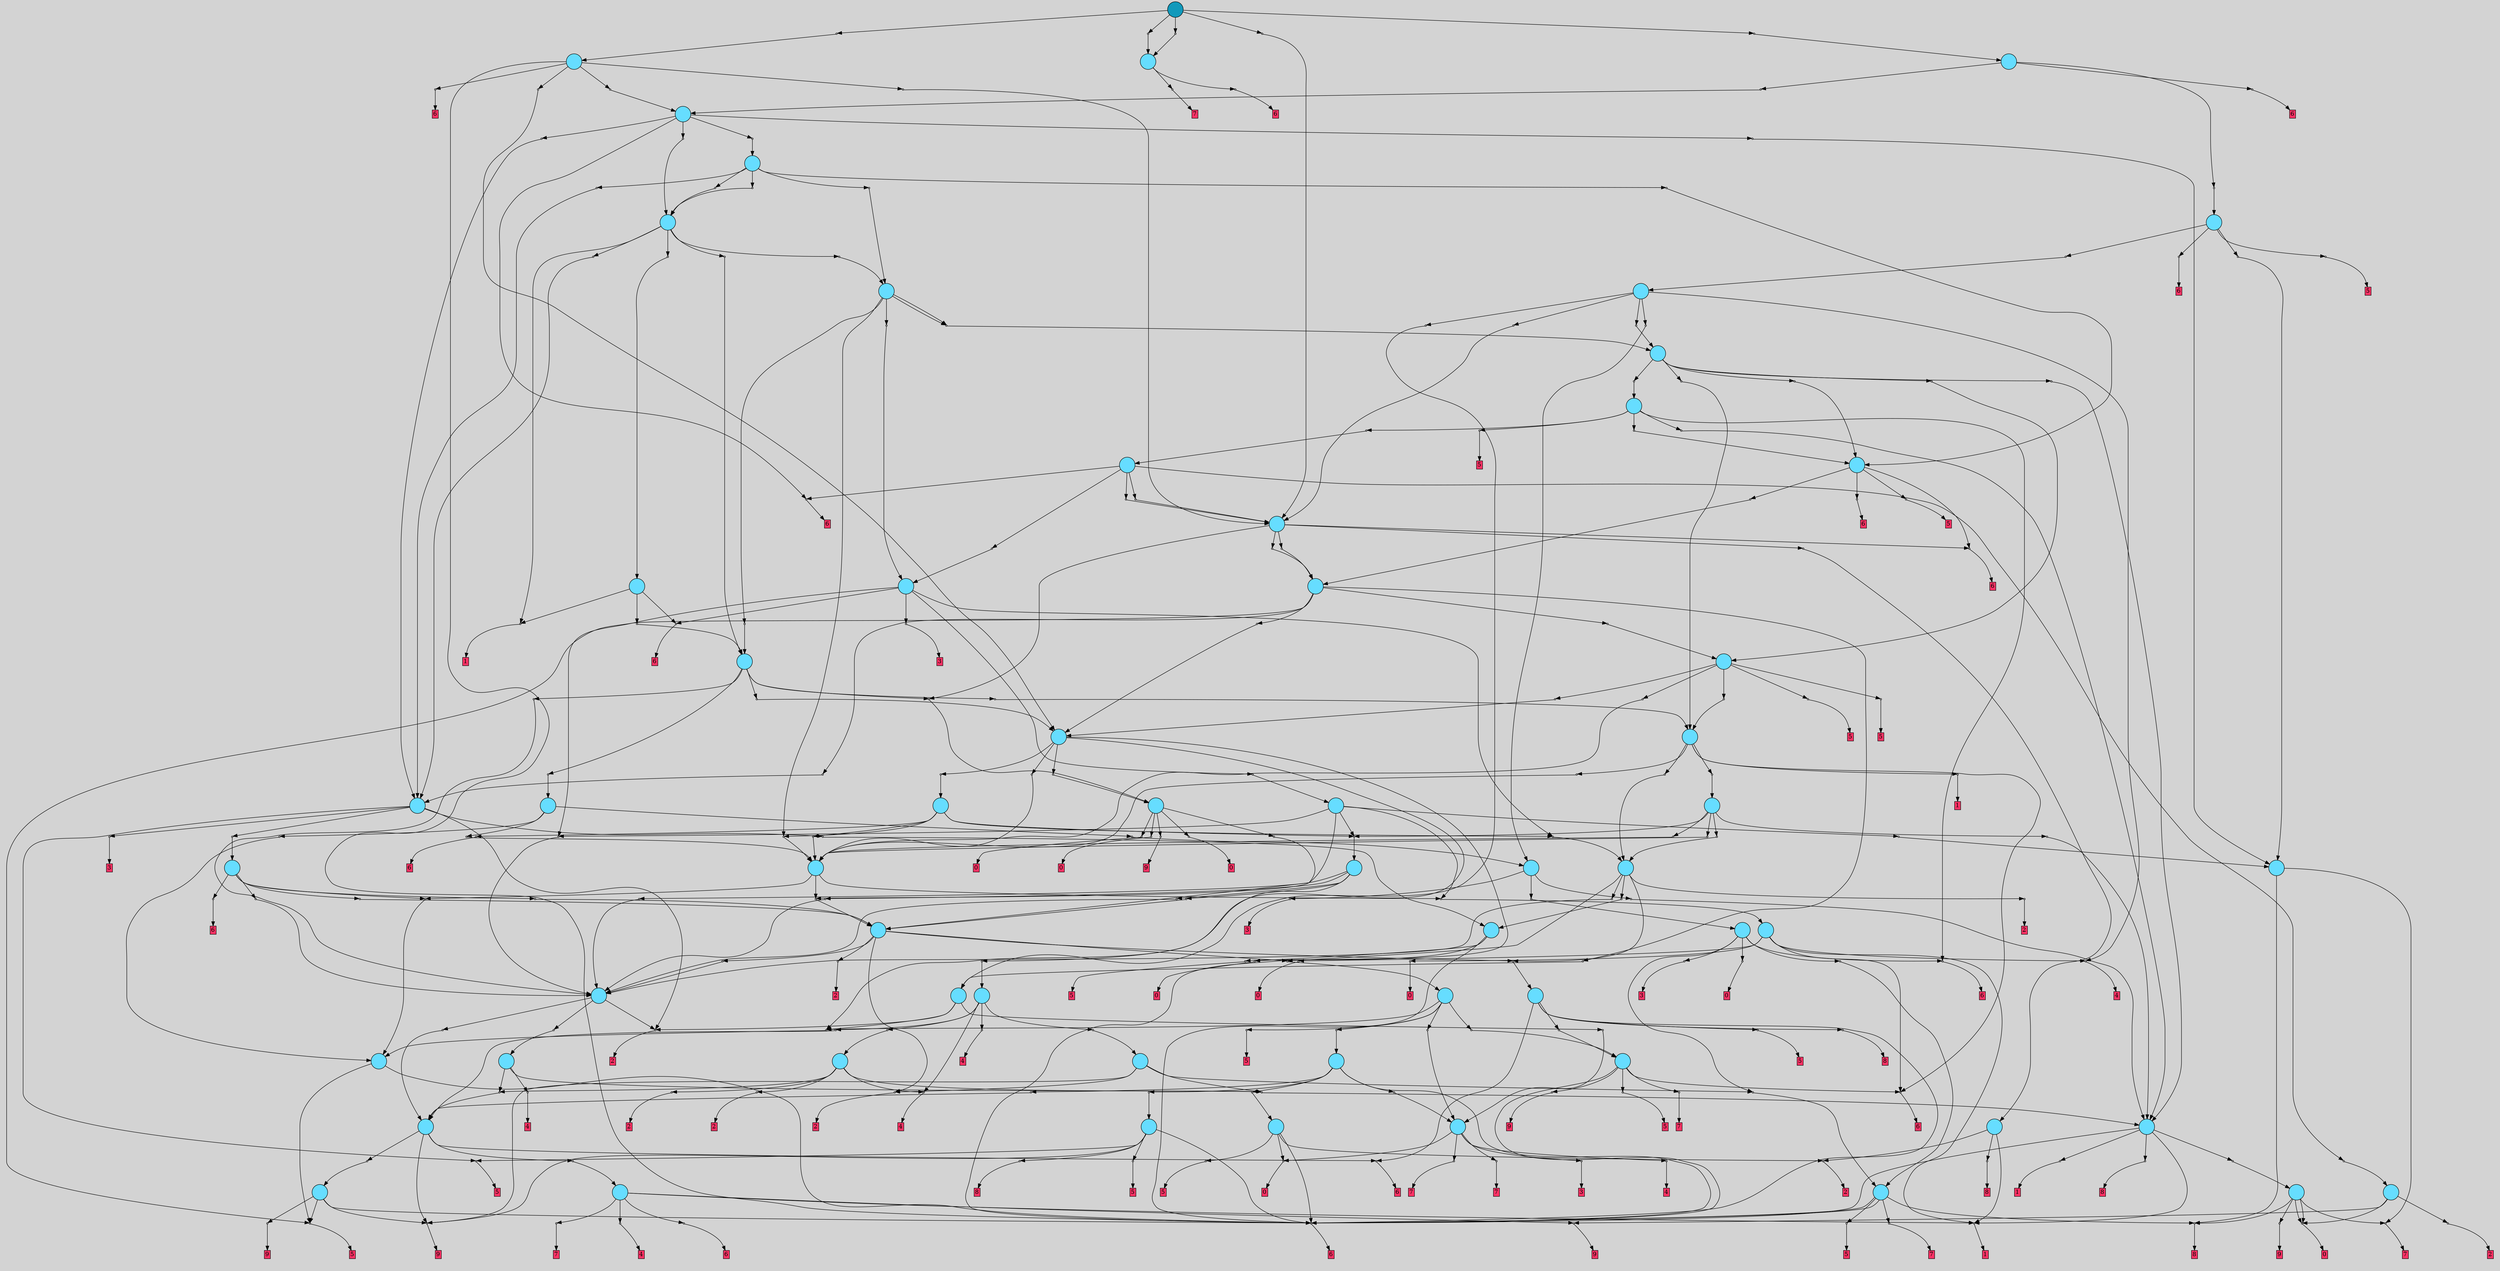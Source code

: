 // File exported with GEGELATI v1.3.1
// On the 2024-05-02 19:46:24
// With the File::TPGGraphDotExporter
digraph{
	graph[pad = "0.212, 0.055" bgcolor = lightgray]
	node[shape=circle style = filled label = ""]
		T0 [fillcolor="#66ddff"]
		T1 [fillcolor="#66ddff"]
		T2 [fillcolor="#66ddff"]
		T3 [fillcolor="#66ddff"]
		T4 [fillcolor="#66ddff"]
		T5 [fillcolor="#66ddff"]
		T6 [fillcolor="#66ddff"]
		T7 [fillcolor="#66ddff"]
		T8 [fillcolor="#66ddff"]
		T9 [fillcolor="#66ddff"]
		T10 [fillcolor="#66ddff"]
		T11 [fillcolor="#66ddff"]
		T12 [fillcolor="#66ddff"]
		T13 [fillcolor="#66ddff"]
		T14 [fillcolor="#66ddff"]
		T15 [fillcolor="#66ddff"]
		T16 [fillcolor="#66ddff"]
		T17 [fillcolor="#66ddff"]
		T18 [fillcolor="#66ddff"]
		T19 [fillcolor="#66ddff"]
		T20 [fillcolor="#66ddff"]
		T21 [fillcolor="#66ddff"]
		T22 [fillcolor="#66ddff"]
		T23 [fillcolor="#66ddff"]
		T24 [fillcolor="#66ddff"]
		T25 [fillcolor="#66ddff"]
		T26 [fillcolor="#66ddff"]
		T27 [fillcolor="#66ddff"]
		T28 [fillcolor="#66ddff"]
		T29 [fillcolor="#66ddff"]
		T30 [fillcolor="#66ddff"]
		T31 [fillcolor="#66ddff"]
		T32 [fillcolor="#66ddff"]
		T33 [fillcolor="#66ddff"]
		T34 [fillcolor="#66ddff"]
		T35 [fillcolor="#66ddff"]
		T36 [fillcolor="#66ddff"]
		T37 [fillcolor="#66ddff"]
		T38 [fillcolor="#66ddff"]
		T39 [fillcolor="#66ddff"]
		T40 [fillcolor="#66ddff"]
		T41 [fillcolor="#66ddff"]
		T42 [fillcolor="#66ddff"]
		T43 [fillcolor="#66ddff"]
		T44 [fillcolor="#66ddff"]
		T45 [fillcolor="#66ddff"]
		T46 [fillcolor="#66ddff"]
		T47 [fillcolor="#66ddff"]
		T48 [fillcolor="#66ddff"]
		T49 [fillcolor="#66ddff"]
		T50 [fillcolor="#66ddff"]
		T51 [fillcolor="#66ddff"]
		T52 [fillcolor="#66ddff"]
		T53 [fillcolor="#66ddff"]
		T54 [fillcolor="#66ddff"]
		T55 [fillcolor="#66ddff"]
		T56 [fillcolor="#66ddff"]
		T57 [fillcolor="#66ddff"]
		T58 [fillcolor="#66ddff"]
		T59 [fillcolor="#1199bb"]
		P0 [fillcolor="#cccccc" shape=point] //7|7|-2|-9|5|
		I0 [shape=box style=invis label=""]
		P0 -> I0[style=invis]
		A0 [fillcolor="#ff3366" shape=box margin=0.03 width=0 height=0 label="1"]
		T0 -> P0 -> A0
		P1 [fillcolor="#cccccc" shape=point] //3|-3|10|-3|-7|
		I1 [shape=box style=invis label=""]
		P1 -> I1[style=invis]
		A1 [fillcolor="#ff3366" shape=box margin=0.03 width=0 height=0 label="2"]
		T0 -> P1 -> A1
		P2 [fillcolor="#cccccc" shape=point] //-9|1|-6|-2|4|
		I2 [shape=box style=invis label="2|0&0|446#2|175&#92;n"]
		P2 -> I2[style=invis]
		A2 [fillcolor="#ff3366" shape=box margin=0.03 width=0 height=0 label="5"]
		T1 -> P2 -> A2
		P3 [fillcolor="#cccccc" shape=point] //9|-1|0|-2|-2|
		I3 [shape=box style=invis label="8|0&2|39#2|751&#92;n"]
		P3 -> I3[style=invis]
		A3 [fillcolor="#ff3366" shape=box margin=0.03 width=0 height=0 label="6"]
		T1 -> P3 -> A3
		P4 [fillcolor="#cccccc" shape=point] //4|-1|3|-5|-2|
		I4 [shape=box style=invis label="7|0&2|309#1|42&#92;n"]
		P4 -> I4[style=invis]
		A4 [fillcolor="#ff3366" shape=box margin=0.03 width=0 height=0 label="6"]
		T2 -> P4 -> A4
		P5 [fillcolor="#cccccc" shape=point] //5|-9|5|-10|-7|
		I5 [shape=box style=invis label=""]
		P5 -> I5[style=invis]
		A5 [fillcolor="#ff3366" shape=box margin=0.03 width=0 height=0 label="7"]
		T2 -> P5 -> A5
		P6 [fillcolor="#cccccc" shape=point] //-5|-2|-2|-5|2|
		I6 [shape=box style=invis label="9|0&2|747#1|47&#92;n"]
		P6 -> I6[style=invis]
		A6 [fillcolor="#ff3366" shape=box margin=0.03 width=0 height=0 label="7"]
		T3 -> P6 -> A6
		P7 [fillcolor="#cccccc" shape=point] //7|-5|0|-2|2|
		I7 [shape=box style=invis label=""]
		P7 -> I7[style=invis]
		A7 [fillcolor="#ff3366" shape=box margin=0.03 width=0 height=0 label="8"]
		T3 -> P7 -> A7
		P8 [fillcolor="#cccccc" shape=point] //8|-2|-4|5|-3|
		I8 [shape=box style=invis label="6|3&2|763#1|298&#92;n4|0&2|56#0|91&#92;n"]
		P8 -> I8[style=invis]
		A8 [fillcolor="#ff3366" shape=box margin=0.03 width=0 height=0 label="9"]
		T4 -> P8 -> A8
		P9 [fillcolor="#cccccc" shape=point] //-1|-7|9|-6|-10|
		I9 [shape=box style=invis label=""]
		P9 -> I9[style=invis]
		A9 [fillcolor="#ff3366" shape=box margin=0.03 width=0 height=0 label="0"]
		T4 -> P9 -> A9
		P10 [fillcolor="#cccccc" shape=point] //5|-7|3|9|-3|
		I10 [shape=box style=invis label="0|0&0|268#0|780&#92;n"]
		P10 -> I10[style=invis]
		A10 [fillcolor="#ff3366" shape=box margin=0.03 width=0 height=0 label="8"]
		T0 -> P10 -> A10
		P11 [fillcolor="#cccccc" shape=point] //-4|4|-1|8|10|
		I11 [shape=box style=invis label="6|0&0|574#0|224&#92;n"]
		P11 -> I11[style=invis]
		A11 [fillcolor="#ff3366" shape=box margin=0.03 width=0 height=0 label="2"]
		T4 -> P11 -> A11
		P12 [fillcolor="#cccccc" shape=point] //8|1|-6|-2|4|
		I12 [shape=box style=invis label="5|6&0|431#2|589&#92;n2|0&0|446#2|175&#92;n"]
		P12 -> I12[style=invis]
		A12 [fillcolor="#ff3366" shape=box margin=0.03 width=0 height=0 label="5"]
		T5 -> P12 -> A12
		T5 -> P3
		T5 -> P1
		P13 [fillcolor="#cccccc" shape=point] //4|-7|8|-6|4|
		I13 [shape=box style=invis label=""]
		P13 -> I13[style=invis]
		A13 [fillcolor="#ff3366" shape=box margin=0.03 width=0 height=0 label="0"]
		T5 -> P13 -> A13
		T6 -> P2
		T6 -> P3
		P14 [fillcolor="#cccccc" shape=point] //1|3|-8|5|-6|
		I14 [shape=box style=invis label=""]
		P14 -> I14[style=invis]
		A14 [fillcolor="#ff3366" shape=box margin=0.03 width=0 height=0 label="9"]
		T6 -> P14 -> A14
		P15 [fillcolor="#cccccc" shape=point] //8|-2|5|5|-3|
		I15 [shape=box style=invis label="4|0&2|56#0|91&#92;n"]
		P15 -> I15[style=invis]
		A15 [fillcolor="#ff3366" shape=box margin=0.03 width=0 height=0 label="9"]
		T6 -> P15 -> A15
		T7 -> P6
		T7 -> P7
		P16 [fillcolor="#cccccc" shape=point] //1|-2|-8|2|-6|
		I16 [shape=box style=invis label="0|0&2|461#2|731&#92;n"]
		P16 -> I16[style=invis]
		A16 [fillcolor="#ff3366" shape=box margin=0.03 width=0 height=0 label="9"]
		T7 -> P16 -> A16
		T7 -> P9
		T7 -> P9
		P17 [fillcolor="#cccccc" shape=point] //1|1|4|1|4|
		I17 [shape=box style=invis label="6|0&2|159#0|13&#92;n"]
		P17 -> I17[style=invis]
		A17 [fillcolor="#ff3366" shape=box margin=0.03 width=0 height=0 label="5"]
		T8 -> P17 -> A17
		T8 -> P3
		P18 [fillcolor="#cccccc" shape=point] //-5|-3|1|-1|10|
		I18 [shape=box style=invis label="5|2&2|314#2|239&#92;n4|7&2|402#2|728&#92;n0|0&0|410#0|327&#92;n4|0&2|668#0|760&#92;n"]
		P18 -> I18[style=invis]
		A18 [fillcolor="#ff3366" shape=box margin=0.03 width=0 height=0 label="7"]
		T8 -> P18 -> A18
		T8 -> P3
		T8 -> P7
		P19 [fillcolor="#cccccc" shape=point] //4|9|-3|-7|-2|
		I19 [shape=box style=invis label="8|0&2|344#2|702&#92;n"]
		P19 -> I19[style=invis]
		A19 [fillcolor="#ff3366" shape=box margin=0.03 width=0 height=0 label="4"]
		T9 -> P19 -> A19
		T9 -> P8
		T9 -> P0
		P20 [fillcolor="#cccccc" shape=point] //3|-1|-6|7|-4|
		I20 [shape=box style=invis label="9|0&2|388#1|330&#92;n"]
		P20 -> I20[style=invis]
		A20 [fillcolor="#ff3366" shape=box margin=0.03 width=0 height=0 label="6"]
		T9 -> P20 -> A20
		P21 [fillcolor="#cccccc" shape=point] //-5|-7|-2|-5|2|
		I21 [shape=box style=invis label="3|0&2|467#0|50&#92;n"]
		P21 -> I21[style=invis]
		A21 [fillcolor="#ff3366" shape=box margin=0.03 width=0 height=0 label="7"]
		T9 -> P21 -> A21
		P22 [fillcolor="#cccccc" shape=point] //-1|-6|-5|-9|3|
		I22 [shape=box style=invis label="2|5&0|757#2|697&#92;n1|0&0|429#2|153&#92;n"]
		P22 -> I22[style=invis]
		A22 [fillcolor="#ff3366" shape=box margin=0.03 width=0 height=0 label="3"]
		T10 -> P22 -> A22
		P23 [fillcolor="#cccccc" shape=point] //-10|-2|10|-8|-7|
		I23 [shape=box style=invis label=""]
		P23 -> I23[style=invis]
		A23 [fillcolor="#ff3366" shape=box margin=0.03 width=0 height=0 label="4"]
		T10 -> P23 -> A23
		P24 [fillcolor="#cccccc" shape=point] //-7|-3|-2|4|-4|
		I24 [shape=box style=invis label="9|0&2|215#0|399&#92;n"]
		P24 -> I24[style=invis]
		A24 [fillcolor="#ff3366" shape=box margin=0.03 width=0 height=0 label="7"]
		T10 -> P24 -> A24
		P25 [fillcolor="#cccccc" shape=point] //5|3|5|-1|-7|
		I25 [shape=box style=invis label="6|4&2|155#2|270&#92;n0|0&0|163#0|660&#92;n"]
		P25 -> I25[style=invis]
		A25 [fillcolor="#ff3366" shape=box margin=0.03 width=0 height=0 label="7"]
		T10 -> P25 -> A25
		T10 -> P13
		P26 [fillcolor="#cccccc" shape=point] //-8|6|-7|-5|-4|
		I26 [shape=box style=invis label="2|0&2|459#2|670&#92;n"]
		P26 -> I26[style=invis]
		A26 [fillcolor="#ff3366" shape=box margin=0.03 width=0 height=0 label="5"]
		T11 -> P26 -> A26
		T11 -> P3
		P27 [fillcolor="#cccccc" shape=point] //-9|1|-6|-5|-10|
		I27 [shape=box style=invis label="5|6&0|629#2|589&#92;n2|0&0|446#2|175&#92;n"]
		P27 -> I27[style=invis]
		A27 [fillcolor="#ff3366" shape=box margin=0.03 width=0 height=0 label="5"]
		T11 -> P27 -> A27
		T11 -> P14
		P28 [fillcolor="#cccccc" shape=point] //5|-3|-3|-5|5|
		I28 [shape=box style=invis label="7|6&0|506#1|366&#92;n6|2&2|156#2|67&#92;n1|2&0|374#0|714&#92;n6|0&0|610#1|236&#92;n"]
		P28 -> I28[style=invis]
		A28 [fillcolor="#ff3366" shape=box margin=0.03 width=0 height=0 label="8"]
		T11 -> P28 -> A28
		P29 [fillcolor="#cccccc" shape=point] //-7|8|-1|-7|-9|
		I29 [shape=box style=invis label="3|0&2|350#0|481&#92;n"]
		P29 -> I29[style=invis]
		T12 -> P29 -> T9
		P30 [fillcolor="#cccccc" shape=point] //9|4|0|2|-2|
		I30 [shape=box style=invis label="8|0&2|770#2|682&#92;n"]
		P30 -> I30[style=invis]
		A29 [fillcolor="#ff3366" shape=box margin=0.03 width=0 height=0 label="6"]
		T12 -> P30 -> A29
		T12 -> P14
		P31 [fillcolor="#cccccc" shape=point] //-5|-2|-2|-5|0|
		I31 [shape=box style=invis label="3|2&0|307#0|463&#92;n3|0&2|467#0|50&#92;n"]
		P31 -> I31[style=invis]
		T12 -> P31 -> T6
		P32 [fillcolor="#cccccc" shape=point] //-2|8|-9|0|6|
		I32 [shape=box style=invis label="9|0&2|173#2|111&#92;n"]
		P32 -> I32[style=invis]
		A30 [fillcolor="#ff3366" shape=box margin=0.03 width=0 height=0 label="5"]
		T13 -> P32 -> A30
		P33 [fillcolor="#cccccc" shape=point] //6|2|-2|-6|-5|
		I33 [shape=box style=invis label="8|0&2|39#2|278&#92;n"]
		P33 -> I33[style=invis]
		A31 [fillcolor="#ff3366" shape=box margin=0.03 width=0 height=0 label="6"]
		T13 -> P33 -> A31
		T13 -> P3
		P34 [fillcolor="#cccccc" shape=point] //-8|1|0|-5|-1|
		I34 [shape=box style=invis label="7|0&2|492#1|591&#92;n"]
		P34 -> I34[style=invis]
		A32 [fillcolor="#ff3366" shape=box margin=0.03 width=0 height=0 label="7"]
		T13 -> P34 -> A32
		P35 [fillcolor="#cccccc" shape=point] //8|-2|-4|5|-3|
		I35 [shape=box style=invis label="8|6&2|399#2|367&#92;n4|0&2|56#0|486&#92;n"]
		P35 -> I35[style=invis]
		A33 [fillcolor="#ff3366" shape=box margin=0.03 width=0 height=0 label="9"]
		T13 -> P35 -> A33
		T14 -> P33
		P36 [fillcolor="#cccccc" shape=point] //-3|3|-3|5|-2|
		I36 [shape=box style=invis label="9|0&2|371#0|171&#92;n"]
		P36 -> I36[style=invis]
		A34 [fillcolor="#ff3366" shape=box margin=0.03 width=0 height=0 label="0"]
		T14 -> P36 -> A34
		P37 [fillcolor="#cccccc" shape=point] //10|2|-3|-10|2|
		I37 [shape=box style=invis label="8|0&2|292#1|465&#92;n"]
		P37 -> I37[style=invis]
		A35 [fillcolor="#ff3366" shape=box margin=0.03 width=0 height=0 label="4"]
		T14 -> P37 -> A35
		P38 [fillcolor="#cccccc" shape=point] //5|-7|8|-6|-10|
		I38 [shape=box style=invis label="2|0&0|375#2|91&#92;n"]
		P38 -> I38[style=invis]
		A36 [fillcolor="#ff3366" shape=box margin=0.03 width=0 height=0 label="0"]
		T14 -> P38 -> A36
		T14 -> P0
		P39 [fillcolor="#cccccc" shape=point] //-3|7|-3|10|2|
		I39 [shape=box style=invis label="5|1&0|314#1|584&#92;n5|0&0|777#2|77&#92;n"]
		P39 -> I39[style=invis]
		T15 -> P39 -> T7
		T15 -> P3
		P40 [fillcolor="#cccccc" shape=point] //-1|-8|-2|1|-3|
		I40 [shape=box style=invis label="6|0&2|378#2|287&#92;n"]
		P40 -> I40[style=invis]
		A37 [fillcolor="#ff3366" shape=box margin=0.03 width=0 height=0 label="8"]
		T15 -> P40 -> A37
		P41 [fillcolor="#cccccc" shape=point] //-9|2|-9|8|2|
		I41 [shape=box style=invis label="5|0&0|182#0|264&#92;n"]
		P41 -> I41[style=invis]
		A38 [fillcolor="#ff3366" shape=box margin=0.03 width=0 height=0 label="1"]
		T15 -> P41 -> A38
		T15 -> P0
		P42 [fillcolor="#cccccc" shape=point] //1|1|-8|-7|-7|
		I42 [shape=box style=invis label="1|0&0|281#2|211&#92;n"]
		P42 -> I42[style=invis]
		T16 -> P42 -> T12
		T16 -> P3
		P43 [fillcolor="#cccccc" shape=point] //4|-9|9|-9|1|
		I43 [shape=box style=invis label="9|4&2|492#1|74&#92;n4|0&0|220#2|223&#92;n"]
		P43 -> I43[style=invis]
		T16 -> P43 -> T10
		P44 [fillcolor="#cccccc" shape=point] //2|-10|0|10|-9|
		I44 [shape=box style=invis label="5|3&2|481#1|755&#92;n5|0&0|27#0|569&#92;n"]
		P44 -> I44[style=invis]
		T16 -> P44 -> T5
		P45 [fillcolor="#cccccc" shape=point] //-2|2|-3|3|7|
		I45 [shape=box style=invis label="8|0&2|216#0|258&#92;n"]
		P45 -> I45[style=invis]
		T16 -> P45 -> T11
		P46 [fillcolor="#cccccc" shape=point] //7|-10|-10|-3|-10|
		I46 [shape=box style=invis label="9|2&2|555#0|244&#92;n0|0&2|426#0|98&#92;n"]
		P46 -> I46[style=invis]
		A39 [fillcolor="#ff3366" shape=box margin=0.03 width=0 height=0 label="5"]
		T17 -> P46 -> A39
		P47 [fillcolor="#cccccc" shape=point] //0|-10|10|9|-2|
		I47 [shape=box style=invis label="6|0&2|410#0|777&#92;n"]
		P47 -> I47[style=invis]
		T17 -> P47 -> T13
		T17 -> P3
		P48 [fillcolor="#cccccc" shape=point] //5|-7|3|9|-3|
		I48 [shape=box style=invis label="7|6&0|433#1|99&#92;n3|4&0|402#0|302&#92;n0|0&0|268#0|780&#92;n"]
		P48 -> I48[style=invis]
		A40 [fillcolor="#ff3366" shape=box margin=0.03 width=0 height=0 label="8"]
		T17 -> P48 -> A40
		T17 -> P30
		P49 [fillcolor="#cccccc" shape=point] //10|3|-3|2|-2|
		I49 [shape=box style=invis label="6|0&2|381#0|163&#92;n"]
		P49 -> I49[style=invis]
		A41 [fillcolor="#ff3366" shape=box margin=0.03 width=0 height=0 label="4"]
		T18 -> P49 -> A41
		P50 [fillcolor="#cccccc" shape=point] //1|-7|-8|-7|-7|
		I50 [shape=box style=invis label="1|0&0|51#2|211&#92;n"]
		P50 -> I50[style=invis]
		T18 -> P50 -> T12
		P51 [fillcolor="#cccccc" shape=point] //2|-4|1|-10|7|
		I51 [shape=box style=invis label="1|3&2|654#2|541&#92;n4|0&2|332#0|179&#92;n"]
		P51 -> I51[style=invis]
		T18 -> P51 -> T15
		T19 -> P51
		T19 -> P14
		P52 [fillcolor="#cccccc" shape=point] //6|7|-1|2|6|
		I52 [shape=box style=invis label="4|7&2|298#2|220&#92;n6|0&0|167#2|441&#92;n"]
		P52 -> I52[style=invis]
		T19 -> P52 -> T8
		P53 [fillcolor="#cccccc" shape=point] //-5|-8|5|-8|-7|
		I53 [shape=box style=invis label="9|0&2|232#0|643&#92;n"]
		P53 -> I53[style=invis]
		A42 [fillcolor="#ff3366" shape=box margin=0.03 width=0 height=0 label="2"]
		T19 -> P53 -> A42
		P54 [fillcolor="#cccccc" shape=point] //1|4|-3|7|6|
		I54 [shape=box style=invis label="5|3&2|437#1|343&#92;n4|4&2|298#0|75&#92;n3|2&0|83#0|709&#92;n4|3&0|84#0|386&#92;n2|0&0|19#2|609&#92;n"]
		P54 -> I54[style=invis]
		A43 [fillcolor="#ff3366" shape=box margin=0.03 width=0 height=0 label="2"]
		T20 -> P54 -> A43
		P55 [fillcolor="#cccccc" shape=point] //6|2|6|-3|-5|
		I55 [shape=box style=invis label="9|0&2|254#1|391&#92;n"]
		P55 -> I55[style=invis]
		A44 [fillcolor="#ff3366" shape=box margin=0.03 width=0 height=0 label="4"]
		T20 -> P55 -> A44
		T20 -> P50
		P56 [fillcolor="#cccccc" shape=point] //-4|0|-2|-6|10|
		I56 [shape=box style=invis label="8|6&2|368#2|445&#92;n6|0&0|574#0|224&#92;n"]
		P56 -> I56[style=invis]
		A45 [fillcolor="#ff3366" shape=box margin=0.03 width=0 height=0 label="2"]
		T20 -> P56 -> A45
		T20 -> P51
		P57 [fillcolor="#cccccc" shape=point] //5|4|0|3|-9|
		I57 [shape=box style=invis label="6|0&2|351#2|667&#92;n"]
		P57 -> I57[style=invis]
		T21 -> P57 -> T10
		P58 [fillcolor="#cccccc" shape=point] //-8|-9|-9|5|-10|
		I58 [shape=box style=invis label="6|0&0|660#0|704&#92;n"]
		P58 -> I58[style=invis]
		A46 [fillcolor="#ff3366" shape=box margin=0.03 width=0 height=0 label="5"]
		T21 -> P58 -> A46
		P59 [fillcolor="#cccccc" shape=point] //7|2|-9|6|2|
		I59 [shape=box style=invis label="5|2&2|691#0|726&#92;n9|7&2|751#2|372&#92;n0|6&0|138#0|639&#92;n5|0&0|182#0|264&#92;n"]
		P59 -> I59[style=invis]
		T21 -> P59 -> T1
		P60 [fillcolor="#cccccc" shape=point] //1|-4|5|-1|0|
		I60 [shape=box style=invis label="4|2&2|317#0|81&#92;n4|0&2|461#0|378&#92;n"]
		P60 -> I60[style=invis]
		T21 -> P60 -> T16
		P61 [fillcolor="#cccccc" shape=point] //-10|10|3|-1|-2|
		I61 [shape=box style=invis label="9|0&2|337#1|294&#92;n"]
		P61 -> I61[style=invis]
		T21 -> P61 -> T13
		P62 [fillcolor="#cccccc" shape=point] //-1|-10|-5|5|3|
		I62 [shape=box style=invis label="5|5&2|432#0|310&#92;n1|0&0|429#2|153&#92;n"]
		P62 -> I62[style=invis]
		A47 [fillcolor="#ff3366" shape=box margin=0.03 width=0 height=0 label="3"]
		T22 -> P62 -> A47
		P63 [fillcolor="#cccccc" shape=point] //9|0|-7|-3|1|
		I63 [shape=box style=invis label="8|0&2|39#2|266&#92;n"]
		P63 -> I63[style=invis]
		A48 [fillcolor="#ff3366" shape=box margin=0.03 width=0 height=0 label="6"]
		T22 -> P63 -> A48
		P64 [fillcolor="#cccccc" shape=point] //6|3|1|0|7|
		I64 [shape=box style=invis label="3|6&2|781#2|203&#92;n8|0&2|658#2|743&#92;n4|0&0|304#2|570&#92;n1|0&0|120#0|150&#92;n"]
		P64 -> I64[style=invis]
		A49 [fillcolor="#ff3366" shape=box margin=0.03 width=0 height=0 label="0"]
		T22 -> P64 -> A49
		P65 [fillcolor="#cccccc" shape=point] //7|-7|-3|2|6|
		I65 [shape=box style=invis label="9|7&2|169#0|51&#92;n6|0&0|167#2|441&#92;n"]
		P65 -> I65[style=invis]
		T22 -> P65 -> T8
		T22 -> P52
		T23 -> P55
		P66 [fillcolor="#cccccc" shape=point] //5|-6|-4|-10|-5|
		I66 [shape=box style=invis label="3|0&2|80#0|517&#92;n"]
		P66 -> I66[style=invis]
		T23 -> P66 -> T12
		P67 [fillcolor="#cccccc" shape=point] //-4|5|-2|-6|10|
		I67 [shape=box style=invis label="6|0&2|574#0|224&#92;n"]
		P67 -> I67[style=invis]
		T23 -> P67 -> T19
		P68 [fillcolor="#cccccc" shape=point] //2|0|7|-4|2|
		I68 [shape=box style=invis label="0|7&2|442#0|185&#92;n3|0&2|600#0|183&#92;n"]
		P68 -> I68[style=invis]
		T23 -> P68 -> T20
		P69 [fillcolor="#cccccc" shape=point] //6|-1|9|-4|-5|
		I69 [shape=box style=invis label="9|0&2|257#0|126&#92;n"]
		P69 -> I69[style=invis]
		A50 [fillcolor="#ff3366" shape=box margin=0.03 width=0 height=0 label="4"]
		T23 -> P69 -> A50
		P70 [fillcolor="#cccccc" shape=point] //-3|-2|6|6|9|
		I70 [shape=box style=invis label="6|5&0|405#2|594&#92;n0|0&0|429#2|414&#92;n"]
		P70 -> I70[style=invis]
		T24 -> P70 -> T12
		P71 [fillcolor="#cccccc" shape=point] //-3|-10|1|1|0|
		I71 [shape=box style=invis label="1|4&2|236#2|365&#92;n0|0&0|524#2|150&#92;n"]
		P71 -> I71[style=invis]
		T24 -> P71 -> T18
		P72 [fillcolor="#cccccc" shape=point] //7|-1|-5|-6|8|
		I72 [shape=box style=invis label="8|3&2|514#2|702&#92;n6|0&0|331#2|329&#92;n"]
		P72 -> I72[style=invis]
		A51 [fillcolor="#ff3366" shape=box margin=0.03 width=0 height=0 label="2"]
		T24 -> P72 -> A51
		T25 -> P72
		P73 [fillcolor="#cccccc" shape=point] //7|10|4|0|-7|
		I73 [shape=box style=invis label="2|7&2|364#0|390&#92;n1|0&0|71#0|95&#92;n3|0&2|345#0|352&#92;n"]
		P73 -> I73[style=invis]
		T25 -> P73 -> T10
		T25 -> P59
		P74 [fillcolor="#cccccc" shape=point] //-4|-4|-9|-7|-4|
		I74 [shape=box style=invis label="5|3&2|252#2|687&#92;n1|6&0|307#0|686&#92;n0|4&2|102#0|222&#92;n0|0&0|460#2|624&#92;n7|0&0|552#1|72&#92;n"]
		P74 -> I74[style=invis]
		A52 [fillcolor="#ff3366" shape=box margin=0.03 width=0 height=0 label="5"]
		T26 -> P74 -> A52
		T26 -> P3
		P75 [fillcolor="#cccccc" shape=point] //3|4|8|-6|1|
		I75 [shape=box style=invis label="3|0&2|648#2|112&#92;n"]
		P75 -> I75[style=invis]
		A53 [fillcolor="#ff3366" shape=box margin=0.03 width=0 height=0 label="0"]
		T26 -> P75 -> A53
		P76 [fillcolor="#cccccc" shape=point] //-9|2|0|-10|2|
		I76 [shape=box style=invis label="5|0&2|182#0|264&#92;n"]
		P76 -> I76[style=invis]
		T27 -> P76 -> T21
		P77 [fillcolor="#cccccc" shape=point] //-4|5|2|3|-3|
		I77 [shape=box style=invis label="8|6&2|215#0|171&#92;n3|7&2|460#0|662&#92;n5|0&0|199#0|142&#92;n"]
		P77 -> I77[style=invis]
		T27 -> P77 -> T24
		T27 -> P53
		P78 [fillcolor="#cccccc" shape=point] //-7|4|-1|2|-8|
		I78 [shape=box style=invis label="6|1&0|224#0|708&#92;n2|0&0|777#2|523&#92;n"]
		P78 -> I78[style=invis]
		A54 [fillcolor="#ff3366" shape=box margin=0.03 width=0 height=0 label="2"]
		T27 -> P78 -> A54
		P79 [fillcolor="#cccccc" shape=point] //-4|-1|-2|-9|4|
		I79 [shape=box style=invis label="8|0&2|247#2|51&#92;n"]
		P79 -> I79[style=invis]
		T27 -> P79 -> T17
		T28 -> P76
		P80 [fillcolor="#cccccc" shape=point] //-4|5|-3|3|-3|
		I80 [shape=box style=invis label="3|7&2|460#0|662&#92;n5|0&0|199#0|142&#92;n"]
		P80 -> I80[style=invis]
		T28 -> P80 -> T24
		T28 -> P79
		P81 [fillcolor="#cccccc" shape=point] //9|10|-9|-7|9|
		I81 [shape=box style=invis label="3|0&0|495#0|139&#92;n"]
		P81 -> I81[style=invis]
		A55 [fillcolor="#ff3366" shape=box margin=0.03 width=0 height=0 label="2"]
		T28 -> P81 -> A55
		P82 [fillcolor="#cccccc" shape=point] //2|10|-1|1|2|
		I82 [shape=box style=invis label="1|0&2|243#2|553&#92;n"]
		P82 -> I82[style=invis]
		T28 -> P82 -> T26
		P83 [fillcolor="#cccccc" shape=point] //-7|-9|-10|-2|6|
		I83 [shape=box style=invis label="8|0&2|249#0|83&#92;n"]
		P83 -> I83[style=invis]
		T29 -> P83 -> T22
		P84 [fillcolor="#cccccc" shape=point] //-2|8|-5|5|6|
		I84 [shape=box style=invis label="0|7&2|121#0|542&#92;n3|0&0|55#2|60&#92;n"]
		P84 -> I84[style=invis]
		A56 [fillcolor="#ff3366" shape=box margin=0.03 width=0 height=0 label="3"]
		T29 -> P84 -> A56
		P85 [fillcolor="#cccccc" shape=point] //4|5|-9|-8|-9|
		I85 [shape=box style=invis label="6|0&2|492#0|414&#92;n"]
		P85 -> I85[style=invis]
		T29 -> P85 -> T15
		P86 [fillcolor="#cccccc" shape=point] //-10|0|1|1|2|
		I86 [shape=box style=invis label="5|0&2|238#2|459&#92;n"]
		P86 -> I86[style=invis]
		T30 -> P86 -> T27
		P87 [fillcolor="#cccccc" shape=point] //-8|-7|6|1|5|
		I87 [shape=box style=invis label="6|6&0|34#0|621&#92;n6|5&0|329#0|305&#92;n3|0&0|493#0|494&#92;n"]
		P87 -> I87[style=invis]
		T30 -> P87 -> T1
		P88 [fillcolor="#cccccc" shape=point] //-9|2|-9|-10|2|
		I88 [shape=box style=invis label="1|0&0|166#2|461&#92;n"]
		P88 -> I88[style=invis]
		T30 -> P88 -> T14
		P89 [fillcolor="#cccccc" shape=point] //-4|7|-3|3|-3|
		I89 [shape=box style=invis label="3|0&2|63#2|31&#92;n"]
		P89 -> I89[style=invis]
		T31 -> P89 -> T24
		P90 [fillcolor="#cccccc" shape=point] //-9|-8|-9|-5|-8|
		I90 [shape=box style=invis label="5|2&2|490#1|517&#92;n5|4&0|410#1|490&#92;n4|0&0|673#0|652&#92;n"]
		P90 -> I90[style=invis]
		T31 -> P90 -> T27
		P91 [fillcolor="#cccccc" shape=point] //-9|1|7|6|-3|
		I91 [shape=box style=invis label="6|0&2|328#2|275&#92;n"]
		P91 -> I91[style=invis]
		T31 -> P91 -> T23
		P92 [fillcolor="#cccccc" shape=point] //-4|3|-3|3|-3|
		I92 [shape=box style=invis label="3|7&2|460#0|587&#92;n5|0&0|199#0|142&#92;n"]
		P92 -> I92[style=invis]
		T31 -> P92 -> T24
		P93 [fillcolor="#cccccc" shape=point] //-4|5|-3|3|-3|
		I93 [shape=box style=invis label="9|0&2|616#1|608&#92;n"]
		P93 -> I93[style=invis]
		T31 -> P93 -> T24
		P94 [fillcolor="#cccccc" shape=point] //-4|7|-3|3|-3|
		I94 [shape=box style=invis label="3|0&2|63#2|31&#92;n7|0&0|520#1|263&#92;n"]
		P94 -> I94[style=invis]
		T32 -> P94 -> T24
		P95 [fillcolor="#cccccc" shape=point] //-8|5|-6|8|9|
		I95 [shape=box style=invis label="9|1&2|714#1|148&#92;n1|0&2|747#0|689&#92;n"]
		P95 -> I95[style=invis]
		T32 -> P95 -> T3
		P96 [fillcolor="#cccccc" shape=point] //-5|3|-3|10|5|
		I96 [shape=box style=invis label="3|0&2|128#2|173&#92;n"]
		P96 -> I96[style=invis]
		T32 -> P96 -> T31
		T32 -> P86
		T32 -> P88
		P97 [fillcolor="#cccccc" shape=point] //-8|1|5|5|-4|
		I97 [shape=box style=invis label="3|0&0|697#2|135&#92;n"]
		P97 -> I97[style=invis]
		A57 [fillcolor="#ff3366" shape=box margin=0.03 width=0 height=0 label="0"]
		T33 -> P97 -> A57
		P98 [fillcolor="#cccccc" shape=point] //9|3|-3|-4|-2|
		I98 [shape=box style=invis label="9|1&2|252#0|259&#92;n1|0&0|209#2|716&#92;n"]
		P98 -> I98[style=invis]
		T33 -> P98 -> T27
		P99 [fillcolor="#cccccc" shape=point] //3|1|-10|-4|4|
		I99 [shape=box style=invis label="9|3&2|715#0|258&#92;n6|0&0|323#0|413&#92;n"]
		P99 -> I99[style=invis]
		A58 [fillcolor="#ff3366" shape=box margin=0.03 width=0 height=0 label="0"]
		T33 -> P99 -> A58
		P100 [fillcolor="#cccccc" shape=point] //-1|7|10|-6|-2|
		I100 [shape=box style=invis label="9|4&2|500#0|363&#92;n7|0&0|116#1|208&#92;n"]
		P100 -> I100[style=invis]
		A59 [fillcolor="#ff3366" shape=box margin=0.03 width=0 height=0 label="0"]
		T33 -> P100 -> A59
		P101 [fillcolor="#cccccc" shape=point] //-4|-8|-9|-6|5|
		I101 [shape=box style=invis label="9|0&2|323#2|292&#92;n"]
		P101 -> I101[style=invis]
		A60 [fillcolor="#ff3366" shape=box margin=0.03 width=0 height=0 label="9"]
		T33 -> P101 -> A60
		P102 [fillcolor="#cccccc" shape=point] //10|-2|9|-8|9|
		I102 [shape=box style=invis label="4|7&0|432#0|533&#92;n2|4&2|777#0|47&#92;n6|6&0|334#0|634&#92;n0|0&0|204#0|678&#92;n"]
		P102 -> I102[style=invis]
		T34 -> P102 -> T27
		P103 [fillcolor="#cccccc" shape=point] //-6|5|-3|3|-3|
		I103 [shape=box style=invis label="8|0&2|128#2|173&#92;n2|5&2|375#0|168&#92;n3|7&2|460#0|301&#92;n5|0&0|199#0|142&#92;n"]
		P103 -> I103[style=invis]
		T34 -> P103 -> T24
		P104 [fillcolor="#cccccc" shape=point] //-6|-7|-8|-1|4|
		I104 [shape=box style=invis label="9|6&2|629#2|380&#92;n3|0&0|710#2|523&#92;n"]
		P104 -> I104[style=invis]
		A61 [fillcolor="#ff3366" shape=box margin=0.03 width=0 height=0 label="6"]
		T34 -> P104 -> A61
		T34 -> P87
		P105 [fillcolor="#cccccc" shape=point] //7|0|1|8|2|
		I105 [shape=box style=invis label="5|2&2|665#1|312&#92;n5|0&0|34#1|374&#92;n"]
		P105 -> I105[style=invis]
		T34 -> P105 -> T27
		P106 [fillcolor="#cccccc" shape=point] //-5|10|7|9|-5|
		I106 [shape=box style=invis label="4|2&2|623#2|242&#92;n6|7&0|506#2|73&#92;n7|0&0|103#1|9&#92;n"]
		P106 -> I106[style=invis]
		T35 -> P106 -> T26
		P107 [fillcolor="#cccccc" shape=point] //-1|-6|-5|-5|3|
		I107 [shape=box style=invis label="9|0&2|306#2|148&#92;n"]
		P107 -> I107[style=invis]
		A62 [fillcolor="#ff3366" shape=box margin=0.03 width=0 height=0 label="3"]
		T35 -> P107 -> A62
		P108 [fillcolor="#cccccc" shape=point] //2|10|-6|1|-8|
		I108 [shape=box style=invis label="3|0&0|401#0|400&#92;n"]
		P108 -> I108[style=invis]
		T35 -> P108 -> T34
		T35 -> P26
		T35 -> P72
		P109 [fillcolor="#cccccc" shape=point] //-2|-5|1|10|-10|
		I109 [shape=box style=invis label="8|0&2|328#0|189&#92;n"]
		P109 -> I109[style=invis]
		T36 -> P109 -> T30
		P110 [fillcolor="#cccccc" shape=point] //10|-9|5|-10|-7|
		I110 [shape=box style=invis label="6|0&2|92#0|397&#92;n"]
		P110 -> I110[style=invis]
		T36 -> P110 -> T30
		T36 -> P96
		P111 [fillcolor="#cccccc" shape=point] //-10|-9|-6|-8|6|
		I111 [shape=box style=invis label="1|1&2|31#2|304&#92;n3|0&2|302#0|249&#92;n"]
		P111 -> I111[style=invis]
		T36 -> P111 -> T15
		P112 [fillcolor="#cccccc" shape=point] //-8|9|-8|7|3|
		I112 [shape=box style=invis label="5|0&2|539#2|694&#92;n"]
		P112 -> I112[style=invis]
		T36 -> P112 -> T28
		P113 [fillcolor="#cccccc" shape=point] //-6|9|5|-7|2|
		I113 [shape=box style=invis label="5|0&2|376#0|665&#92;n"]
		P113 -> I113[style=invis]
		T37 -> P113 -> T32
		P114 [fillcolor="#cccccc" shape=point] //6|3|-5|-9|3|
		I114 [shape=box style=invis label="9|0&2|306#2|21&#92;n"]
		P114 -> I114[style=invis]
		A63 [fillcolor="#ff3366" shape=box margin=0.03 width=0 height=0 label="3"]
		T37 -> P114 -> A63
		T37 -> P94
		P115 [fillcolor="#cccccc" shape=point] //4|9|0|-10|2|
		I115 [shape=box style=invis label="7|0&2|224#1|266&#92;n3|0&2|182#0|264&#92;n"]
		P115 -> I115[style=invis]
		T37 -> P115 -> T28
		P116 [fillcolor="#cccccc" shape=point] //-5|1|0|8|-4|
		I116 [shape=box style=invis label="8|6&2|694#1|299&#92;n3|0&0|678#2|84&#92;n"]
		P116 -> I116[style=invis]
		A64 [fillcolor="#ff3366" shape=box margin=0.03 width=0 height=0 label="6"]
		T37 -> P116 -> A64
		P117 [fillcolor="#cccccc" shape=point] //0|6|-4|-4|-9|
		I117 [shape=box style=invis label="6|0&0|352#0|408&#92;n3|0&0|80#2|523&#92;n"]
		P117 -> I117[style=invis]
		T38 -> P117 -> T1
		P118 [fillcolor="#cccccc" shape=point] //1|7|5|-10|-3|
		I118 [shape=box style=invis label="8|0&2|92#0|313&#92;n5|6&2|343#1|507&#92;n0|0&0|30#0|592&#92;n"]
		P118 -> I118[style=invis]
		T38 -> P118 -> T30
		P119 [fillcolor="#cccccc" shape=point] //10|-5|9|-3|0|
		I119 [shape=box style=invis label="4|7&2|176#0|698&#92;n3|1&0|250#0|663&#92;n5|3&2|58#1|349&#92;n4|0&0|353#0|315&#92;n"]
		P119 -> I119[style=invis]
		T38 -> P119 -> T29
		T39 -> P115
		P120 [fillcolor="#cccccc" shape=point] //10|-8|-5|-2|-9|
		I120 [shape=box style=invis label="6|0&0|430#0|587&#92;n"]
		P120 -> I120[style=invis]
		A65 [fillcolor="#ff3366" shape=box margin=0.03 width=0 height=0 label="6"]
		T39 -> P120 -> A65
		T39 -> P96
		P121 [fillcolor="#cccccc" shape=point] //0|-4|2|7|3|
		I121 [shape=box style=invis label="6|0&0|511#0|163&#92;n"]
		P121 -> I121[style=invis]
		T39 -> P121 -> T30
		P122 [fillcolor="#cccccc" shape=point] //1|-7|-6|5|4|
		I122 [shape=box style=invis label="5|3&2|783#0|149&#92;n0|0&2|67#0|395&#92;n"]
		P122 -> I122[style=invis]
		T39 -> P122 -> T30
		P123 [fillcolor="#cccccc" shape=point] //-3|0|-1|-9|-7|
		I123 [shape=box style=invis label="5|0&2|242#0|8&#92;n"]
		P123 -> I123[style=invis]
		T40 -> P123 -> T30
		P124 [fillcolor="#cccccc" shape=point] //9|8|-9|-6|3|
		I124 [shape=box style=invis label="3|4&0|364#0|450&#92;n2|0&0|100#2|635&#92;n"]
		P124 -> I124[style=invis]
		A66 [fillcolor="#ff3366" shape=box margin=0.03 width=0 height=0 label="1"]
		T40 -> P124 -> A66
		P125 [fillcolor="#cccccc" shape=point] //4|9|0|-1|2|
		I125 [shape=box style=invis label="7|0&2|224#1|266&#92;n4|0&2|727#0|504&#92;n3|0&2|182#0|264&#92;n"]
		P125 -> I125[style=invis]
		T40 -> P125 -> T28
		P126 [fillcolor="#cccccc" shape=point] //-8|6|3|-6|10|
		I126 [shape=box style=invis label="3|0&2|186#2|729&#92;n"]
		P126 -> I126[style=invis]
		T40 -> P126 -> T36
		T40 -> P33
		P127 [fillcolor="#cccccc" shape=point] //-5|-5|1|3|-10|
		I127 [shape=box style=invis label="1|1&2|724#0|42&#92;n3|4&0|73#2|737&#92;n2|0&0|508#0|324&#92;n"]
		P127 -> I127[style=invis]
		T41 -> P127 -> T30
		P128 [fillcolor="#cccccc" shape=point] //-10|-6|7|-1|4|
		I128 [shape=box style=invis label="9|0&2|767#1|666&#92;n"]
		P128 -> I128[style=invis]
		T41 -> P128 -> T33
		P129 [fillcolor="#cccccc" shape=point] //-4|4|0|-10|2|
		I129 [shape=box style=invis label="7|5&2|712#1|172&#92;n5|3&2|626#2|477&#92;n3|2&0|307#0|333&#92;n3|0&0|130#2|318&#92;n"]
		P129 -> I129[style=invis]
		T41 -> P129 -> T39
		T41 -> P59
		T41 -> P3
		P130 [fillcolor="#cccccc" shape=point] //5|-1|8|9|-7|
		I130 [shape=box style=invis label="9|0&2|178#2|68&#92;n"]
		P130 -> I130[style=invis]
		A67 [fillcolor="#ff3366" shape=box margin=0.03 width=0 height=0 label="5"]
		T42 -> P130 -> A67
		P131 [fillcolor="#cccccc" shape=point] //-9|-4|10|-4|5|
		I131 [shape=box style=invis label="5|5&2|415#1|372&#92;n7|3&2|636#1|589&#92;n2|3&0|233#0|51&#92;n4|6&0|517#0|459&#92;n7|0&0|214#1|349&#92;n0|0&0|712#2|694&#92;n"]
		P131 -> I131[style=invis]
		T42 -> P131 -> T40
		P132 [fillcolor="#cccccc" shape=point] //-3|-1|6|6|-10|
		I132 [shape=box style=invis label="0|5&2|115#2|419&#92;n9|2&2|355#1|609&#92;n3|0&0|666#0|37&#92;n"]
		P132 -> I132[style=invis]
		T42 -> P132 -> T41
		P133 [fillcolor="#cccccc" shape=point] //5|-1|8|9|-7|
		I133 [shape=box style=invis label="9|0&2|178#2|197&#92;n"]
		P133 -> I133[style=invis]
		A68 [fillcolor="#ff3366" shape=box margin=0.03 width=0 height=0 label="5"]
		T42 -> P133 -> A68
		P134 [fillcolor="#cccccc" shape=point] //0|-4|2|-6|3|
		I134 [shape=box style=invis label="6|0&0|511#0|252&#92;n"]
		P134 -> I134[style=invis]
		T42 -> P134 -> T30
		P135 [fillcolor="#cccccc" shape=point] //-6|10|10|3|-6|
		I135 [shape=box style=invis label="6|1&2|640#1|504&#92;n7|0&0|553#1|504&#92;n"]
		P135 -> I135[style=invis]
		T43 -> P135 -> T35
		P136 [fillcolor="#cccccc" shape=point] //10|-7|-3|1|1|
		I136 [shape=box style=invis label="6|0&2|58#2|663&#92;n2|0&2|33#0|560&#92;n"]
		P136 -> I136[style=invis]
		T43 -> P136 -> T41
		P137 [fillcolor="#cccccc" shape=point] //-5|5|-1|1|10|
		I137 [shape=box style=invis label="5|7&2|515#1|211&#92;n3|0&0|607#2|99&#92;n"]
		P137 -> I137[style=invis]
		T43 -> P137 -> T42
		T43 -> P2
		P138 [fillcolor="#cccccc" shape=point] //2|-4|1|8|6|
		I138 [shape=box style=invis label="2|5&2|677#0|266&#92;n6|0&0|589#1|619&#92;n"]
		P138 -> I138[style=invis]
		T43 -> P138 -> T25
		P139 [fillcolor="#cccccc" shape=point] //4|-2|6|-2|9|
		I139 [shape=box style=invis label="1|0&0|87#2|66&#92;n6|7&0|304#1|537&#92;n6|0&0|463#2|19&#92;n"]
		P139 -> I139[style=invis]
		T44 -> P139 -> T33
		P140 [fillcolor="#cccccc" shape=point] //-7|5|10|4|-6|
		I140 [shape=box style=invis label="6|1&2|231#1|235&#92;n1|1&2|608#0|585&#92;n7|0&0|553#1|734&#92;n"]
		P140 -> I140[style=invis]
		T44 -> P140 -> T43
		P141 [fillcolor="#cccccc" shape=point] //2|5|10|4|-6|
		I141 [shape=box style=invis label="6|1&2|640#1|235&#92;n1|1&2|608#0|585&#92;n7|0&0|553#1|734&#92;n"]
		P141 -> I141[style=invis]
		T44 -> P141 -> T43
		P142 [fillcolor="#cccccc" shape=point] //9|-9|-10|-2|-2|
		I142 [shape=box style=invis label="3|0&2|66#2|732&#92;n"]
		P142 -> I142[style=invis]
		A69 [fillcolor="#ff3366" shape=box margin=0.03 width=0 height=0 label="6"]
		T44 -> P142 -> A69
		P143 [fillcolor="#cccccc" shape=point] //-3|9|1|3|4|
		I143 [shape=box style=invis label="6|0&0|595#1|569&#92;n6|4&0|168#0|523&#92;n4|0&0|514#2|249&#92;n0|3&0|415#0|88&#92;n3|5&0|92#2|197&#92;n0|0&0|59#0|61&#92;n"]
		P143 -> I143[style=invis]
		T44 -> P143 -> T0
		P144 [fillcolor="#cccccc" shape=point] //1|5|10|4|-6|
		I144 [shape=box style=invis label="6|1&2|314#1|235&#92;n7|0&0|553#1|734&#92;n"]
		P144 -> I144[style=invis]
		T45 -> P144 -> T43
		P145 [fillcolor="#cccccc" shape=point] //1|4|8|-2|-2|
		I145 [shape=box style=invis label="1|2&2|778#0|627&#92;n3|0&2|76#0|738&#92;n"]
		P145 -> I145[style=invis]
		A70 [fillcolor="#ff3366" shape=box margin=0.03 width=0 height=0 label="6"]
		T45 -> P145 -> A70
		T45 -> P142
		P146 [fillcolor="#cccccc" shape=point] //-10|-2|0|1|6|
		I146 [shape=box style=invis label="3|0&2|221#0|262&#92;n"]
		P146 -> I146[style=invis]
		A71 [fillcolor="#ff3366" shape=box margin=0.03 width=0 height=0 label="5"]
		T45 -> P146 -> A71
		P147 [fillcolor="#cccccc" shape=point] //-9|5|10|4|-1|
		I147 [shape=box style=invis label="6|1&2|640#1|235&#92;n7|0&0|553#1|734&#92;n"]
		P147 -> I147[style=invis]
		T46 -> P147 -> T44
		P148 [fillcolor="#cccccc" shape=point] //3|10|-9|-8|8|
		I148 [shape=box style=invis label="9|0&2|101#2|435&#92;n"]
		P148 -> I148[style=invis]
		T46 -> P148 -> T4
		P149 [fillcolor="#cccccc" shape=point] //2|1|0|8|-4|
		I149 [shape=box style=invis label="8|6&2|694#1|578&#92;n3|0&0|678#2|84&#92;n"]
		P149 -> I149[style=invis]
		A72 [fillcolor="#ff3366" shape=box margin=0.03 width=0 height=0 label="6"]
		T46 -> P149 -> A72
		P150 [fillcolor="#cccccc" shape=point] //10|5|-7|0|-10|
		I150 [shape=box style=invis label="3|0&2|481#2|76&#92;n"]
		P150 -> I150[style=invis]
		T46 -> P150 -> T44
		P151 [fillcolor="#cccccc" shape=point] //-4|6|-7|-8|5|
		I151 [shape=box style=invis label="8|0&2|173#0|177&#92;n"]
		P151 -> I151[style=invis]
		T46 -> P151 -> T37
		P152 [fillcolor="#cccccc" shape=point] //-3|-10|-7|-9|-3|
		I152 [shape=box style=invis label="5|2&0|193#1|423&#92;n0|1&0|506#2|770&#92;n1|0&0|754#0|721&#92;n"]
		P152 -> I152[style=invis]
		T47 -> P152 -> T38
		P153 [fillcolor="#cccccc" shape=point] //-5|-5|2|-10|-8|
		I153 [shape=box style=invis label="1|5&2|537#0|335&#92;n3|0&2|98#0|365&#92;n"]
		P153 -> I153[style=invis]
		T47 -> P153 -> T40
		P154 [fillcolor="#cccccc" shape=point] //2|6|5|5|7|
		I154 [shape=box style=invis label="5|0&2|487#2|698&#92;n"]
		P154 -> I154[style=invis]
		T47 -> P154 -> T41
		T47 -> P139
		P155 [fillcolor="#cccccc" shape=point] //-4|5|-3|-1|-3|
		I155 [shape=box style=invis label="9|0&2|616#1|77&#92;n"]
		P155 -> I155[style=invis]
		T47 -> P155 -> T24
		P156 [fillcolor="#cccccc" shape=point] //8|-7|-10|-8|4|
		I156 [shape=box style=invis label="6|4&0|317#2|549&#92;n0|0&0|660#0|155&#92;n6|5&2|112#2|636&#92;n0|3&2|143#0|253&#92;n0|0&0|291#0|744&#92;n"]
		P156 -> I156[style=invis]
		T48 -> P156 -> T46
		P157 [fillcolor="#cccccc" shape=point] //-1|-7|1|-1|3|
		I157 [shape=box style=invis label="3|0&2|221#0|131&#92;n"]
		P157 -> I157[style=invis]
		A73 [fillcolor="#ff3366" shape=box margin=0.03 width=0 height=0 label="5"]
		T48 -> P157 -> A73
		P158 [fillcolor="#cccccc" shape=point] //-8|-6|6|1|7|
		I158 [shape=box style=invis label="7|3&0|257#1|428&#92;n3|4&0|523#0|485&#92;n2|0&0|380#2|721&#92;n"]
		P158 -> I158[style=invis]
		T48 -> P158 -> T15
		T48 -> P63
		P159 [fillcolor="#cccccc" shape=point] //9|-4|-5|1|-9|
		I159 [shape=box style=invis label="6|6&2|576#1|487&#92;n0|0&0|262#2|716&#92;n"]
		P159 -> I159[style=invis]
		T48 -> P159 -> T45
		P160 [fillcolor="#cccccc" shape=point] //-4|-8|-5|0|-1|
		I160 [shape=box style=invis label="5|7&2|412#1|530&#92;n6|4&0|317#2|549&#92;n0|0&0|660#0|303&#92;n7|5&2|585#1|512&#92;n0|3&2|143#0|253&#92;n0|0&0|291#0|744&#92;n"]
		P160 -> I160[style=invis]
		T49 -> P160 -> T47
		T49 -> P116
		P161 [fillcolor="#cccccc" shape=point] //7|10|-9|3|-6|
		I161 [shape=box style=invis label="6|0&2|194#0|391&#92;n2|0&2|287#0|136&#92;n"]
		P161 -> I161[style=invis]
		A74 [fillcolor="#ff3366" shape=box margin=0.03 width=0 height=0 label="1"]
		T49 -> P161 -> A74
		P162 [fillcolor="#cccccc" shape=point] //-4|6|-6|-8|6|
		I162 [shape=box style=invis label="3|0&2|302#0|249&#92;n"]
		P162 -> I162[style=invis]
		T50 -> P162 -> T15
		P163 [fillcolor="#cccccc" shape=point] //-7|8|8|1|-2|
		I163 [shape=box style=invis label="5|0&2|526#1|715&#92;n3|0&0|408#2|359&#92;n"]
		P163 -> I163[style=invis]
		T50 -> P163 -> T48
		P164 [fillcolor="#cccccc" shape=point] //8|-10|-2|6|-8|
		I164 [shape=box style=invis label="6|0&2|477#2|250&#92;n"]
		P164 -> I164[style=invis]
		T50 -> P164 -> T42
		P165 [fillcolor="#cccccc" shape=point] //2|-3|10|-1|10|
		I165 [shape=box style=invis label="9|0&2|281#0|538&#92;n"]
		P165 -> I165[style=invis]
		T50 -> P165 -> T40
		P166 [fillcolor="#cccccc" shape=point] //9|-8|1|1|10|
		I166 [shape=box style=invis label="9|7&2|652#0|709&#92;n3|0&0|607#2|313&#92;n"]
		P166 -> I166[style=invis]
		T50 -> P166 -> T45
		P167 [fillcolor="#cccccc" shape=point] //0|-9|-5|-1|-9|
		I167 [shape=box style=invis label="5|5&2|511#1|427&#92;n4|7&0|517#0|233&#92;n2|0&0|399#0|119&#92;n"]
		P167 -> I167[style=invis]
		T51 -> P167 -> T50
		P168 [fillcolor="#cccccc" shape=point] //2|-7|-6|-8|-5|
		I168 [shape=box style=invis label="9|0&2|89#0|548&#92;n"]
		P168 -> I168[style=invis]
		T51 -> P168 -> T47
		T51 -> P167
		P169 [fillcolor="#cccccc" shape=point] //-6|6|-9|0|-10|
		I169 [shape=box style=invis label="9|0&2|48#2|697&#92;n"]
		P169 -> I169[style=invis]
		T51 -> P169 -> T37
		T51 -> P121
		P170 [fillcolor="#cccccc" shape=point] //-7|-5|9|-3|0|
		I170 [shape=box style=invis label="6|4&2|79#1|7&#92;n0|0&2|30#0|548&#92;n"]
		P170 -> I170[style=invis]
		T52 -> P170 -> T29
		P171 [fillcolor="#cccccc" shape=point] //4|-4|-3|2|7|
		I171 [shape=box style=invis label="3|7&2|460#2|688&#92;n5|0&0|199#2|531&#92;n"]
		P171 -> I171[style=invis]
		T52 -> P171 -> T25
		T52 -> P37
		P172 [fillcolor="#cccccc" shape=point] //-9|-7|-9|-8|-5|
		I172 [shape=box style=invis label="9|0&2|198#1|34&#92;n"]
		P172 -> I172[style=invis]
		T52 -> P172 -> T50
		P173 [fillcolor="#cccccc" shape=point] //5|5|10|4|-1|
		I173 [shape=box style=invis label="5|2&2|200#0|262&#92;n4|0&2|233#0|306&#92;n"]
		P173 -> I173[style=invis]
		T52 -> P173 -> T44
		P174 [fillcolor="#cccccc" shape=point] //-9|8|6|8|3|
		I174 [shape=box style=invis label="5|3&2|639#0|255&#92;n3|7&0|51#2|745&#92;n5|0&0|199#2|341&#92;n"]
		P174 -> I174[style=invis]
		T53 -> P174 -> T49
		P175 [fillcolor="#cccccc" shape=point] //-2|0|8|8|6|
		I175 [shape=box style=invis label="5|7&2|736#0|712&#92;n3|0&0|591#0|534&#92;n4|0&0|680#0|159&#92;n"]
		P175 -> I175[style=invis]
		T53 -> P175 -> T51
		T53 -> P161
		P176 [fillcolor="#cccccc" shape=point] //-3|-2|-7|2|-4|
		I176 [shape=box style=invis label="3|7&2|377#0|339&#92;n3|1&0|153#2|641&#92;n1|4&0|513#0|399&#92;n1|0&2|566#0|348&#92;n"]
		P176 -> I176[style=invis]
		T53 -> P176 -> T35
		P177 [fillcolor="#cccccc" shape=point] //-4|-8|10|0|-1|
		I177 [shape=box style=invis label="5|7&2|412#1|530&#92;n6|4&0|317#2|549&#92;n0|0&0|660#0|303&#92;n6|3&2|174#2|648&#92;n0|0&0|291#0|744&#92;n"]
		P177 -> I177[style=invis]
		T53 -> P177 -> T47
		P178 [fillcolor="#cccccc" shape=point] //-7|-8|10|-5|10|
		I178 [shape=box style=invis label="9|3&2|229#1|750&#92;n0|4&0|148#0|771&#92;n5|0&0|676#2|195&#92;n"]
		P178 -> I178[style=invis]
		T54 -> P178 -> T53
		P179 [fillcolor="#cccccc" shape=point] //-3|6|-7|10|-8|
		I179 [shape=box style=invis label="9|0&2|137#2|102&#92;n"]
		P179 -> I179[style=invis]
		T54 -> P179 -> T45
		P180 [fillcolor="#cccccc" shape=point] //-4|0|10|7|1|
		I180 [shape=box style=invis label="6|7&0|334#0|581&#92;n2|0&0|471#0|175&#92;n1|0&0|161#0|664&#92;n"]
		P180 -> I180[style=invis]
		T54 -> P180 -> T53
		P181 [fillcolor="#cccccc" shape=point] //-3|-2|-7|2|-4|
		I181 [shape=box style=invis label="8|1&2|720#2|224&#92;n3|1&0|153#2|641&#92;n4|7&0|484#2|158&#92;n1|4&0|513#0|399&#92;n1|0&2|566#0|348&#92;n"]
		P181 -> I181[style=invis]
		T54 -> P181 -> T35
		P182 [fillcolor="#cccccc" shape=point] //-9|2|7|-5|-1|
		I182 [shape=box style=invis label="6|0&2|367#1|161&#92;n"]
		P182 -> I182[style=invis]
		T54 -> P182 -> T51
		P183 [fillcolor="#cccccc" shape=point] //9|-9|-7|-1|1|
		I183 [shape=box style=invis label="5|0&2|407#1|713&#92;n"]
		P183 -> I183[style=invis]
		A75 [fillcolor="#ff3366" shape=box margin=0.03 width=0 height=0 label="6"]
		T55 -> P183 -> A75
		P184 [fillcolor="#cccccc" shape=point] //8|-3|1|-7|-6|
		I184 [shape=box style=invis label="5|7&2|153#2|383&#92;n3|0&0|607#2|313&#92;n"]
		P184 -> I184[style=invis]
		T55 -> P184 -> T52
		P185 [fillcolor="#cccccc" shape=point] //6|-7|-9|0|-9|
		I185 [shape=box style=invis label="4|5&0|270#2|508&#92;n6|1&0|301#2|500&#92;n1|0&0|585#0|713&#92;n"]
		P185 -> I185[style=invis]
		T55 -> P185 -> T3
		P186 [fillcolor="#cccccc" shape=point] //-4|-4|-9|-7|-4|
		I186 [shape=box style=invis label="9|4&2|434#1|573&#92;n0|0&0|460#2|624&#92;n"]
		P186 -> I186[style=invis]
		A76 [fillcolor="#ff3366" shape=box margin=0.03 width=0 height=0 label="5"]
		T55 -> P186 -> A76
		P187 [fillcolor="#cccccc" shape=point] //-4|0|10|7|-5|
		I187 [shape=box style=invis label="6|7&0|334#0|581&#92;n2|0&0|471#0|175&#92;n"]
		P187 -> I187[style=invis]
		T56 -> P187 -> T54
		P188 [fillcolor="#cccccc" shape=point] //-4|-9|5|-3|-2|
		I188 [shape=box style=invis label="3|0&2|584#2|15&#92;n"]
		P188 -> I188[style=invis]
		T56 -> P188 -> T35
		P189 [fillcolor="#cccccc" shape=point] //-8|-10|-3|7|5|
		I189 [shape=box style=invis label="3|0&0|471#0|175&#92;n"]
		P189 -> I189[style=invis]
		T56 -> P189 -> T53
		P190 [fillcolor="#cccccc" shape=point] //-2|9|-10|-9|9|
		I190 [shape=box style=invis label="9|0&2|132#0|402&#92;n"]
		P190 -> I190[style=invis]
		T56 -> P190 -> T3
		T56 -> P149
		P191 [fillcolor="#cccccc" shape=point] //6|-4|5|2|-5|
		I191 [shape=box style=invis label="6|7&0|334#0|78&#92;n2|0&0|471#0|175&#92;n"]
		P191 -> I191[style=invis]
		T57 -> P191 -> T56
		P192 [fillcolor="#cccccc" shape=point] //2|10|-4|-2|-2|
		I192 [shape=box style=invis label="9|0&2|654#0|540&#92;n"]
		P192 -> I192[style=invis]
		T57 -> P192 -> T41
		P193 [fillcolor="#cccccc" shape=point] //5|5|10|4|8|
		I193 [shape=box style=invis label="5|2&2|200#0|262&#92;n4|0&2|658#0|306&#92;n"]
		P193 -> I193[style=invis]
		T57 -> P193 -> T44
		P194 [fillcolor="#cccccc" shape=point] //-4|-9|-10|-10|5|
		I194 [shape=box style=invis label="3|0&2|65#2|111&#92;n"]
		P194 -> I194[style=invis]
		A77 [fillcolor="#ff3366" shape=box margin=0.03 width=0 height=0 label="6"]
		T57 -> P194 -> A77
		T57 -> P3
		P195 [fillcolor="#cccccc" shape=point] //6|-7|-7|9|-3|
		I195 [shape=box style=invis label="6|0&2|119#1|315&#92;n"]
		P195 -> I195[style=invis]
		T58 -> P195 -> T55
		P196 [fillcolor="#cccccc" shape=point] //-4|-10|0|-2|2|
		I196 [shape=box style=invis label="3|0&2|76#0|738&#92;n"]
		P196 -> I196[style=invis]
		A78 [fillcolor="#ff3366" shape=box margin=0.03 width=0 height=0 label="6"]
		T58 -> P196 -> A78
		P197 [fillcolor="#cccccc" shape=point] //-2|-4|0|-9|-5|
		I197 [shape=box style=invis label="3|6&0|373#0|628&#92;n2|0&0|534#0|218&#92;n"]
		P197 -> I197[style=invis]
		T58 -> P197 -> T56
		P198 [fillcolor="#cccccc" shape=point] //1|-6|-10|-10|-9|
		I198 [shape=box style=invis label="9|0&2|635#0|493&#92;n"]
		P198 -> I198[style=invis]
		T59 -> P198 -> T2
		P199 [fillcolor="#cccccc" shape=point] //-7|-7|-1|-2|7|
		I199 [shape=box style=invis label="6|7&0|389#2|581&#92;n2|0&0|471#0|175&#92;n"]
		P199 -> I199[style=invis]
		T59 -> P199 -> T57
		P200 [fillcolor="#cccccc" shape=point] //3|9|-5|6|1|
		I200 [shape=box style=invis label="5|1&2|727#1|323&#92;n3|1&0|161#2|521&#92;n1|0&0|258#0|585&#92;n"]
		P200 -> I200[style=invis]
		T59 -> P200 -> T58
		P201 [fillcolor="#cccccc" shape=point] //1|-3|6|10|-7|
		I201 [shape=box style=invis label="6|0&2|467#2|319&#92;n"]
		P201 -> I201[style=invis]
		T59 -> P201 -> T44
		P202 [fillcolor="#cccccc" shape=point] //-5|-6|7|-10|-9|
		I202 [shape=box style=invis label="6|0&0|412#2|32&#92;n"]
		P202 -> I202[style=invis]
		T59 -> P202 -> T2
		{ rank= same T59 }
}
